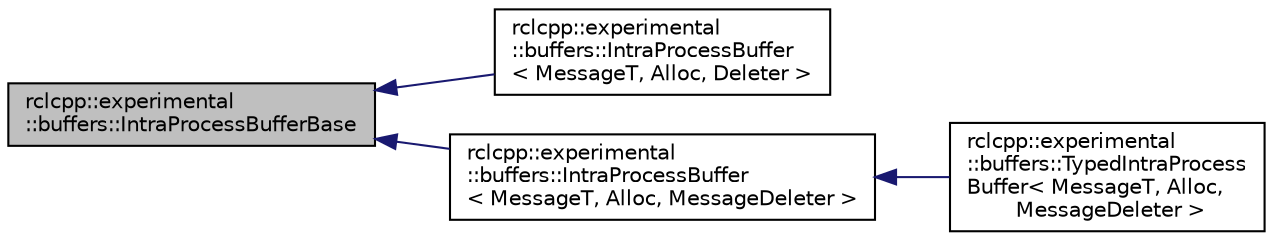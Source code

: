 digraph "rclcpp::experimental::buffers::IntraProcessBufferBase"
{
  edge [fontname="Helvetica",fontsize="10",labelfontname="Helvetica",labelfontsize="10"];
  node [fontname="Helvetica",fontsize="10",shape=record];
  rankdir="LR";
  Node0 [label="rclcpp::experimental\l::buffers::IntraProcessBufferBase",height=0.2,width=0.4,color="black", fillcolor="grey75", style="filled", fontcolor="black"];
  Node0 -> Node1 [dir="back",color="midnightblue",fontsize="10",style="solid",fontname="Helvetica"];
  Node1 [label="rclcpp::experimental\l::buffers::IntraProcessBuffer\l\< MessageT, Alloc, Deleter \>",height=0.2,width=0.4,color="black", fillcolor="white", style="filled",URL="$classrclcpp_1_1experimental_1_1buffers_1_1IntraProcessBuffer.html"];
  Node0 -> Node2 [dir="back",color="midnightblue",fontsize="10",style="solid",fontname="Helvetica"];
  Node2 [label="rclcpp::experimental\l::buffers::IntraProcessBuffer\l\< MessageT, Alloc, MessageDeleter \>",height=0.2,width=0.4,color="black", fillcolor="white", style="filled",URL="$classrclcpp_1_1experimental_1_1buffers_1_1IntraProcessBuffer.html"];
  Node2 -> Node3 [dir="back",color="midnightblue",fontsize="10",style="solid",fontname="Helvetica"];
  Node3 [label="rclcpp::experimental\l::buffers::TypedIntraProcess\lBuffer\< MessageT, Alloc,\l MessageDeleter \>",height=0.2,width=0.4,color="black", fillcolor="white", style="filled",URL="$classrclcpp_1_1experimental_1_1buffers_1_1TypedIntraProcessBuffer.html"];
}
